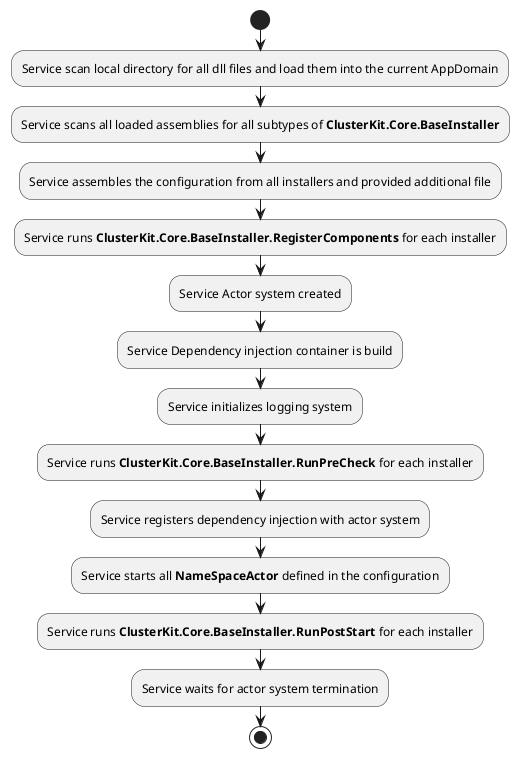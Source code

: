 @startuml

start

:Service scan local directory for all dll files and load them into the current AppDomain;
:Service scans all loaded assemblies for all subtypes of **ClusterKit.Core.BaseInstaller**;
:Service assembles the configuration from all installers and provided additional file;
:Service runs **ClusterKit.Core.BaseInstaller.RegisterComponents** for each installer;
:Service Actor system created;
:Service Dependency injection container is build;
:Service initializes logging system;
:Service runs **ClusterKit.Core.BaseInstaller.RunPreCheck** for each installer;
:Service registers dependency injection with actor system;
:Service starts all **NameSpaceActor** defined in the configuration;
:Service runs **ClusterKit.Core.BaseInstaller.RunPostStart** for each installer;
:Service waits for actor system termination;

stop
@enduml